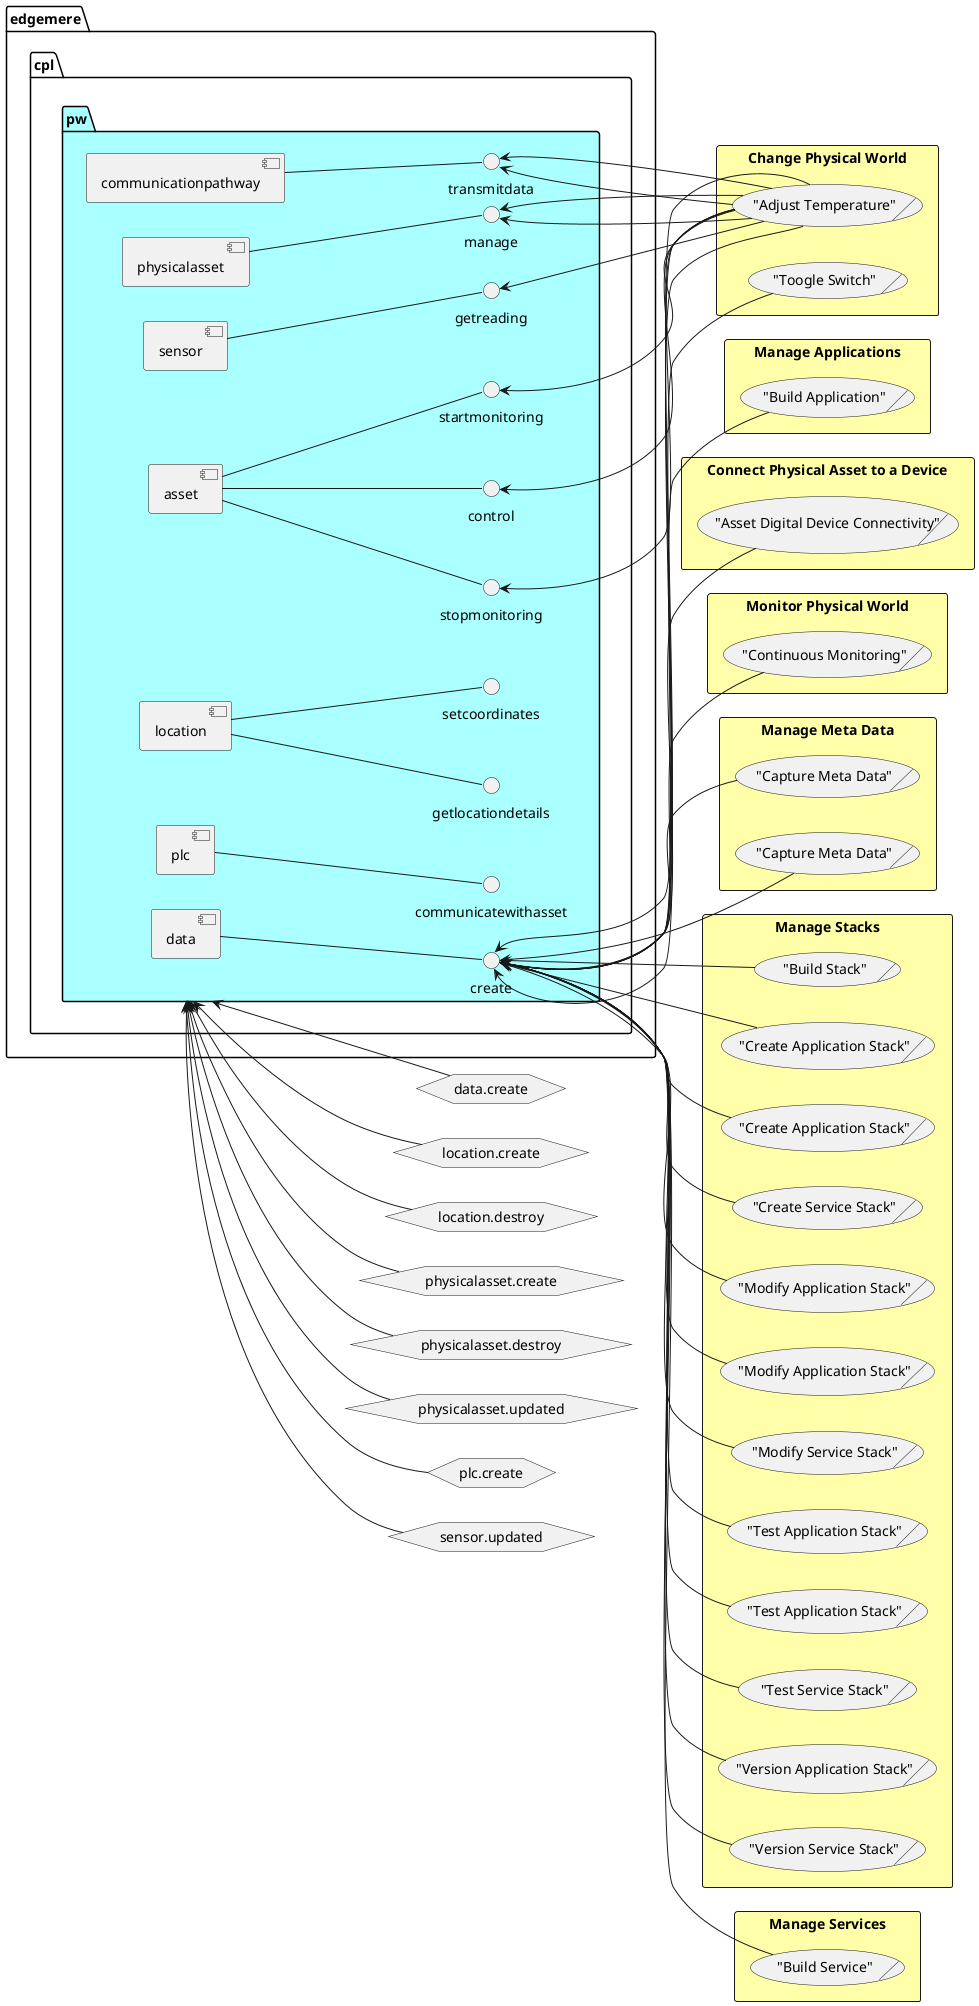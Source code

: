 @startuml
left to right direction


    package "edgemere" as edgemere {
package "cpl" as edgemerecpl {
package "pw" as edgemerecplpw #aaffff {
 component "asset" as edgemerecplpwasset
 interface "control" as edgemerecplpwassetcontrol
edgemerecplpwasset -- edgemerecplpwassetcontrol
}
}
}

    
    package "edgemere" as edgemere {
package "cpl" as edgemerecpl {
package "pw" as edgemerecplpw #aaffff {
 component "asset" as edgemerecplpwasset
 interface "startmonitoring" as edgemerecplpwassetstartmonitoring
edgemerecplpwasset -- edgemerecplpwassetstartmonitoring
}
}
}

    
    package "edgemere" as edgemere {
package "cpl" as edgemerecpl {
package "pw" as edgemerecplpw #aaffff {
 component "asset" as edgemerecplpwasset
 interface "stopmonitoring" as edgemerecplpwassetstopmonitoring
edgemerecplpwasset -- edgemerecplpwassetstopmonitoring
}
}
}

    
    package "edgemere" as edgemere {
package "cpl" as edgemerecpl {
package "pw" as edgemerecplpw #aaffff {
 component "communicationpathway" as edgemerecplpwcommunicationpathway
 interface "transmitdata" as edgemerecplpwcommunicationpathwaytransmitdata
edgemerecplpwcommunicationpathway -- edgemerecplpwcommunicationpathwaytransmitdata
}
}
}

    
    package "edgemere" as edgemere {
package "cpl" as edgemerecpl {
package "pw" as edgemerecplpw #aaffff {
 component "data" as edgemerecplpwdata
 interface "create" as edgemerecplpwdatacreate
edgemerecplpwdata -- edgemerecplpwdatacreate
}
}
}

    
    package "edgemere" as edgemere {
package "cpl" as edgemerecpl {
package "pw" as edgemerecplpw #aaffff {
 component "location" as edgemerecplpwlocation
 interface "getlocationdetails" as edgemerecplpwlocationgetlocationdetails
edgemerecplpwlocation -- edgemerecplpwlocationgetlocationdetails
}
}
}

    
    package "edgemere" as edgemere {
package "cpl" as edgemerecpl {
package "pw" as edgemerecplpw #aaffff {
 component "location" as edgemerecplpwlocation
 interface "setcoordinates" as edgemerecplpwlocationsetcoordinates
edgemerecplpwlocation -- edgemerecplpwlocationsetcoordinates
}
}
}

    
    package "edgemere" as edgemere {
package "cpl" as edgemerecpl {
package "pw" as edgemerecplpw #aaffff {
 component "physicalasset" as edgemerecplpwphysicalasset
 interface "manage" as edgemerecplpwphysicalassetmanage
edgemerecplpwphysicalasset -- edgemerecplpwphysicalassetmanage
}
}
}

    
    package "edgemere" as edgemere {
package "cpl" as edgemerecpl {
package "pw" as edgemerecplpw #aaffff {
 component "plc" as edgemerecplpwplc
 interface "communicatewithasset" as edgemerecplpwplccommunicatewithasset
edgemerecplpwplc -- edgemerecplpwplccommunicatewithasset
}
}
}

    
    package "edgemere" as edgemere {
package "cpl" as edgemerecpl {
package "pw" as edgemerecplpw #aaffff {
 component "sensor" as edgemerecplpwsensor
 interface "getreading" as edgemerecplpwsensorgetreading
edgemerecplpwsensor -- edgemerecplpwsensorgetreading
}
}
}

    
hexagon "data.create" as datacreate
            edgemerecplpw <-- datacreate
        
hexagon "location.create" as locationcreate
            edgemerecplpw <-- locationcreate
        
hexagon "location.destroy" as locationdestroy
            edgemerecplpw <-- locationdestroy
        
hexagon "physicalasset.create" as physicalassetcreate
            edgemerecplpw <-- physicalassetcreate
        
hexagon "physicalasset.destroy" as physicalassetdestroy
            edgemerecplpw <-- physicalassetdestroy
        
hexagon "physicalasset.updated" as physicalassetupdated
            edgemerecplpw <-- physicalassetupdated
        
hexagon "plc.create" as plccreate
            edgemerecplpw <-- plccreate
        
hexagon "sensor.updated" as sensorupdated
            edgemerecplpw <-- sensorupdated
        












        rectangle "Manage Applications" as ManageApplications #ffffaa {
            ("Build Application")/ as DevOpsEngineerManageApplicationsBuildApplication
        }
    
    edgemerecplpwdatacreate <-- DevOpsEngineerManageApplicationsBuildApplication



        rectangle "Change Physical World" as ChangePhysicalWorld #ffffaa {
            ("Adjust Temperature")/ as ActorChangePhysicalWorldAdjustTemperature
        }
    
    edgemerecplpwdatacreate <-- ActorChangePhysicalWorldAdjustTemperature
    edgemerecplpwassetcontrol <-- ActorChangePhysicalWorldAdjustTemperature
        edgemerecplpwassetstartmonitoring <-- ActorChangePhysicalWorldAdjustTemperature
        edgemerecplpwphysicalassetmanage <-- ActorChangePhysicalWorldAdjustTemperature
        edgemerecplpwcommunicationpathwaytransmitdata <-- ActorChangePhysicalWorldAdjustTemperature
        edgemerecplpwdatacreate <-- ActorChangePhysicalWorldAdjustTemperature
        edgemerecplpwsensorgetreading <-- ActorChangePhysicalWorldAdjustTemperature
        edgemerecplpwcommunicationpathwaytransmitdata <-- ActorChangePhysicalWorldAdjustTemperature
        edgemerecplpwdatacreate <-- ActorChangePhysicalWorldAdjustTemperature
        edgemerecplpwassetstopmonitoring <-- ActorChangePhysicalWorldAdjustTemperature
        edgemerecplpwphysicalassetmanage <-- ActorChangePhysicalWorldAdjustTemperature
    
        rectangle "Change Physical World" as ChangePhysicalWorld #ffffaa {
            ("Toogle Switch")/ as ActorChangePhysicalWorldtoggleSwitch
        }
    
    edgemerecplpwdatacreate <-- ActorChangePhysicalWorldtoggleSwitch



        rectangle "Connect Physical Asset to a Device" as ConnectPhysicalAssettoaDevice #ffffaa {
            ("Asset Digital Device Connectivity")/ as ActorConnectPhysicalAssettoaDeviceAssetDigitalDeviceConnectivity
        }
    
    edgemerecplpwdatacreate <-- ActorConnectPhysicalAssettoaDeviceAssetDigitalDeviceConnectivity




        rectangle "Monitor Physical World" as MonitorPhysicalWorld #ffffaa {
            ("Continuous Monitoring")/ as ActorMonitorPhysicalWorldContinuousMonitoring
        }
    
    edgemerecplpwdatacreate <-- ActorMonitorPhysicalWorldContinuousMonitoring












        rectangle "Manage Meta Data" as ManageMetaData #ffffaa {
            ("Capture Meta Data")/ as DataEngineerManageMetaDataCaptureMetaData
        }
    
    edgemerecplpwdatacreate <-- DataEngineerManageMetaDataCaptureMetaData

        rectangle "Manage Meta Data" as ManageMetaData #ffffaa {
            ("Capture Meta Data")/ as DataStewardManageMetaDataCaptureMetaData
        }
    
    edgemerecplpwdatacreate <-- DataStewardManageMetaDataCaptureMetaData















        rectangle "Manage Stacks" as ManageStacks #ffffaa {
            ("Build Stack")/ as DevOpsEngineerManageStacksBuildStack
        }
    
    edgemerecplpwdatacreate <-- DevOpsEngineerManageStacksBuildStack

        rectangle "Manage Stacks" as ManageStacks #ffffaa {
            ("Create Application Stack")/ as ApplicationDeveloperManageStacksCreateApplicationStack
        }
    
    edgemerecplpwdatacreate <-- ApplicationDeveloperManageStacksCreateApplicationStack

        rectangle "Manage Stacks" as ManageStacks #ffffaa {
            ("Create Application Stack")/ as StackDeveloperManageStacksCreateApplicationStack
        }
    
    edgemerecplpwdatacreate <-- StackDeveloperManageStacksCreateApplicationStack

        rectangle "Manage Stacks" as ManageStacks #ffffaa {
            ("Create Service Stack")/ as StackDeveloperManageStacksCreateServiceStack
        }
    
    edgemerecplpwdatacreate <-- StackDeveloperManageStacksCreateServiceStack

        rectangle "Manage Stacks" as ManageStacks #ffffaa {
            ("Modify Application Stack")/ as StackDeveloperManageStacksModifyApplicationStack
        }
    
    edgemerecplpwdatacreate <-- StackDeveloperManageStacksModifyApplicationStack

        rectangle "Manage Stacks" as ManageStacks #ffffaa {
            ("Modify Application Stack")/ as ApplicationDeveloperManageStacksModifyApplicationStack
        }
    
    edgemerecplpwdatacreate <-- ApplicationDeveloperManageStacksModifyApplicationStack

        rectangle "Manage Stacks" as ManageStacks #ffffaa {
            ("Modify Service Stack")/ as StackDeveloperManageStacksModifyServiceStack
        }
    
    edgemerecplpwdatacreate <-- StackDeveloperManageStacksModifyServiceStack

        rectangle "Manage Stacks" as ManageStacks #ffffaa {
            ("Test Application Stack")/ as StackDeveloperManageStacksTestApplicationStack
        }
    
    edgemerecplpwdatacreate <-- StackDeveloperManageStacksTestApplicationStack

        rectangle "Manage Stacks" as ManageStacks #ffffaa {
            ("Test Application Stack")/ as ApplicationDeveloperManageStacksTestApplicationStack
        }
    
    edgemerecplpwdatacreate <-- ApplicationDeveloperManageStacksTestApplicationStack

        rectangle "Manage Stacks" as ManageStacks #ffffaa {
            ("Test Service Stack")/ as StackDeveloperManageStacksTestServiceStack
        }
    
    edgemerecplpwdatacreate <-- StackDeveloperManageStacksTestServiceStack

        rectangle "Manage Stacks" as ManageStacks #ffffaa {
            ("Version Application Stack")/ as ApplicationDeveloperManageStacksVersionApplicationStack
        }
    
    edgemerecplpwdatacreate <-- ApplicationDeveloperManageStacksVersionApplicationStack

        rectangle "Manage Stacks" as ManageStacks #ffffaa {
            ("Version Service Stack")/ as StackDeveloperManageStacksVersionServiceStack
        }
    
    edgemerecplpwdatacreate <-- StackDeveloperManageStacksVersionServiceStack




        rectangle "Manage Services" as ManageServices #ffffaa {
            ("Build Service")/ as StackDeveloperManageServicesBuildService
        }
    
    edgemerecplpwdatacreate <-- StackDeveloperManageServicesBuildService









@enduml
